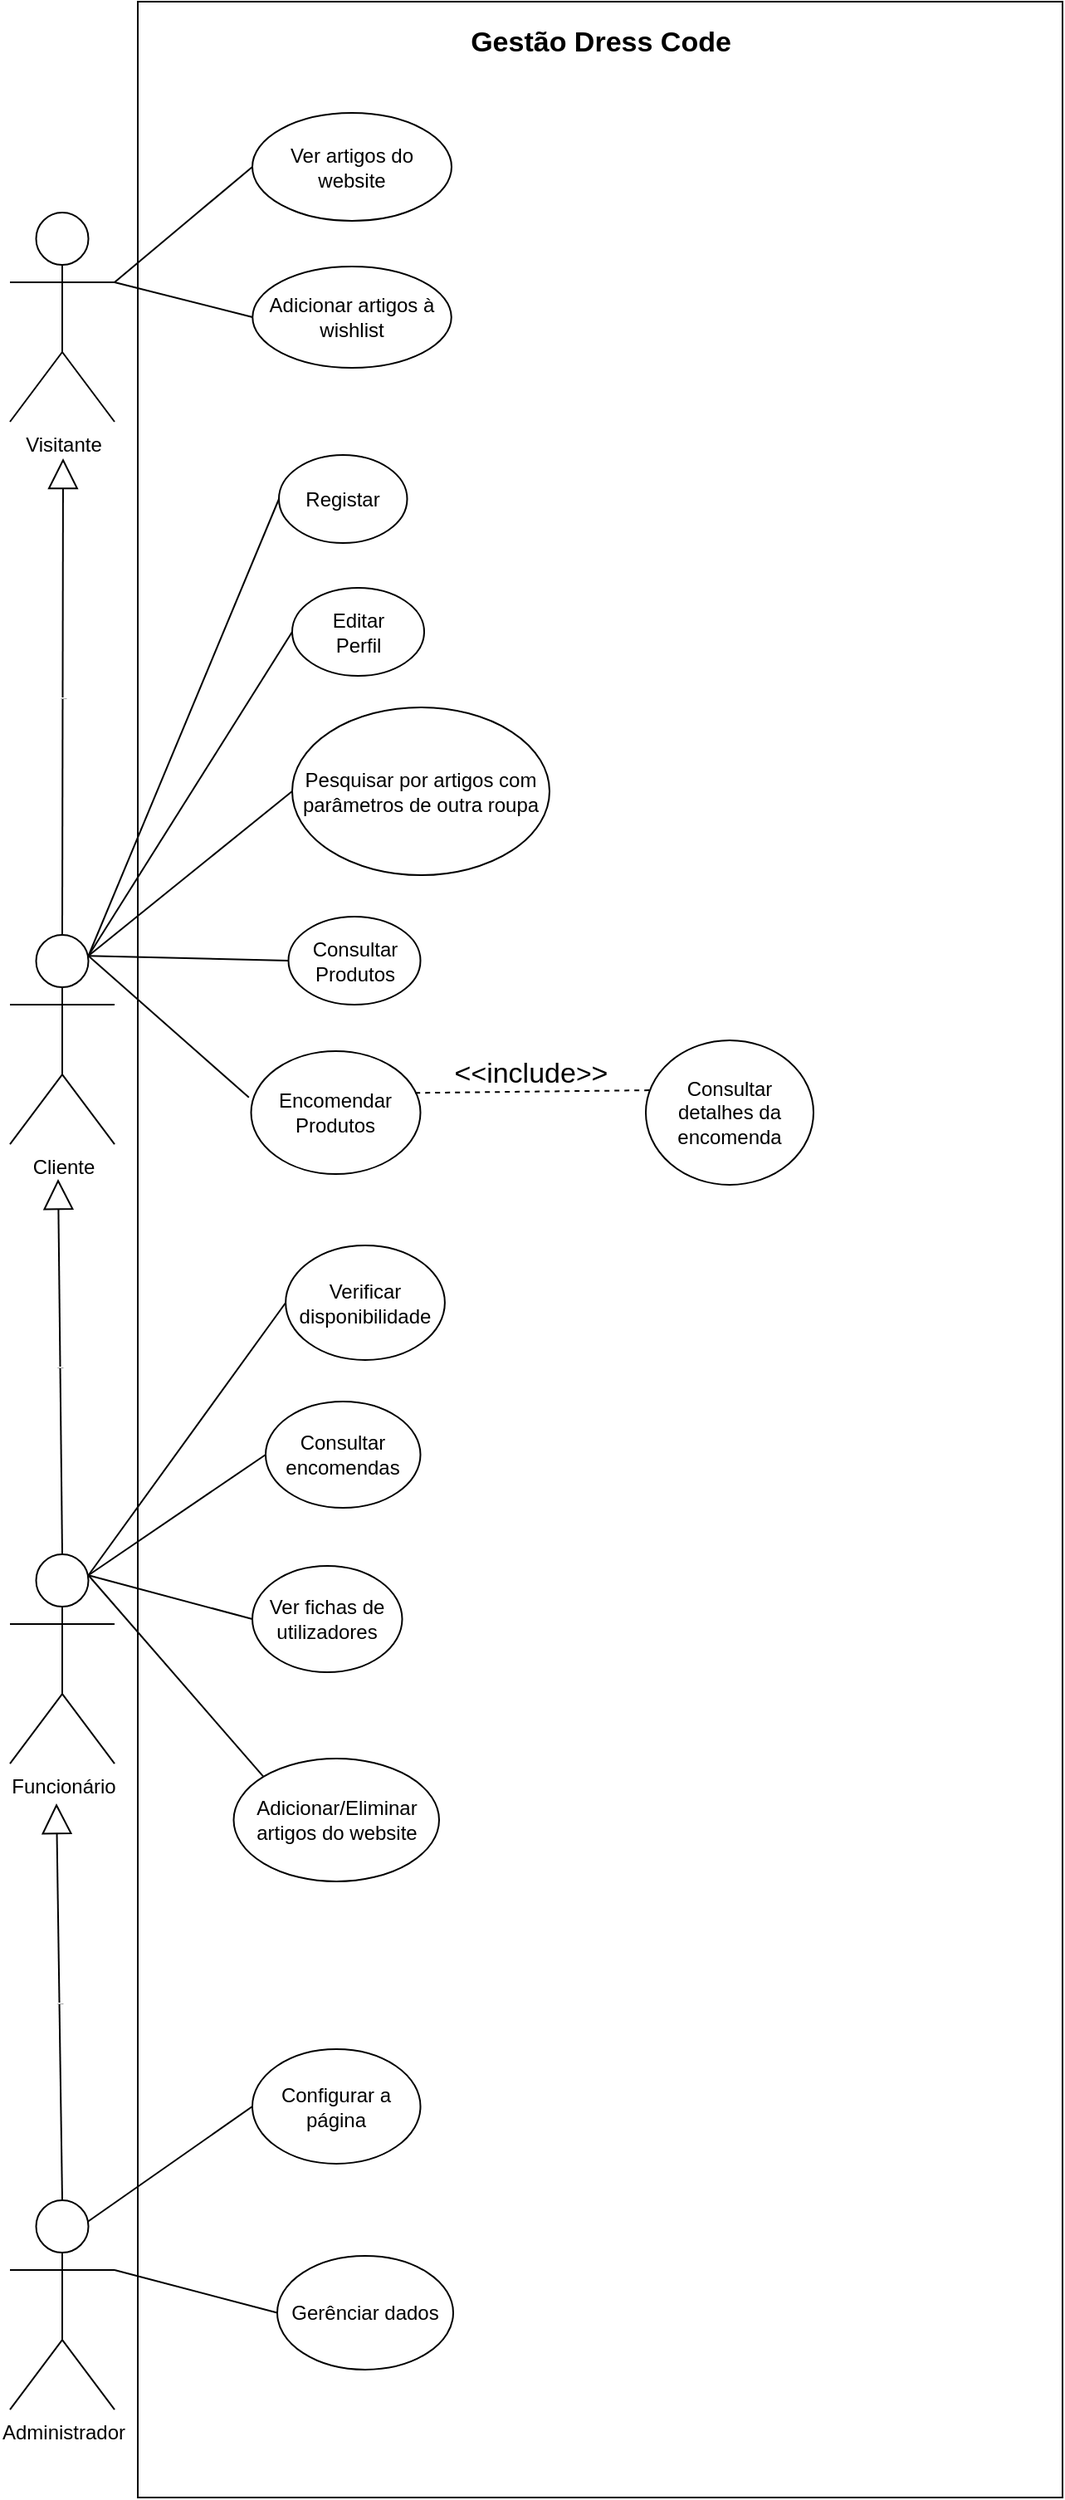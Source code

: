 <mxfile version="17.1.2" type="google"><diagram id="ccOVwTJLni_B6k8jklq0" name="Casos de Uso"><mxGraphModel grid="0" gridSize="10" guides="1" tooltips="1" connect="1" arrows="1" page="1" fold="1" pageScale="1" pageWidth="827" pageHeight="1169" background="#ffffff" math="0" shadow="0"><root><mxCell id="0"/><mxCell id="1" parent="0"/><mxCell id="IhjjagdQ4d-OvM7gtka2-1" value="" style="rounded=0;whiteSpace=wrap;html=1;" parent="1" vertex="1"><mxGeometry x="135" y="26" width="557" height="1503" as="geometry"/></mxCell><mxCell id="IhjjagdQ4d-OvM7gtka2-2" value="Funcionário&lt;br&gt;" style="shape=umlActor;verticalLabelPosition=bottom;verticalAlign=top;html=1;outlineConnect=0;" parent="1" vertex="1"><mxGeometry x="58" y="961.02" width="63" height="126" as="geometry"/></mxCell><mxCell id="IhjjagdQ4d-OvM7gtka2-3" value="Cliente" style="shape=umlActor;verticalLabelPosition=bottom;verticalAlign=top;html=1;outlineConnect=0;" parent="1" vertex="1"><mxGeometry x="58" y="588.02" width="63" height="126" as="geometry"/></mxCell><mxCell id="IhjjagdQ4d-OvM7gtka2-4" value="Administrador&lt;br&gt;" style="shape=umlActor;verticalLabelPosition=bottom;verticalAlign=top;html=1;outlineConnect=0;" parent="1" vertex="1"><mxGeometry x="58" y="1350.02" width="63" height="126" as="geometry"/></mxCell><mxCell id="IhjjagdQ4d-OvM7gtka2-5" value="Registar" style="ellipse;whiteSpace=wrap;html=1;" parent="1" vertex="1"><mxGeometry x="220" y="299" width="77.25" height="53" as="geometry"/></mxCell><mxCell id="IhjjagdQ4d-OvM7gtka2-6" value="" style="endArrow=none;html=1;rounded=0;exitX=0.75;exitY=0.1;exitDx=0;exitDy=0;exitPerimeter=0;entryX=0;entryY=0.5;entryDx=0;entryDy=0;" parent="1" source="IhjjagdQ4d-OvM7gtka2-3" target="IhjjagdQ4d-OvM7gtka2-5" edge="1"><mxGeometry width="50" height="50" relative="1" as="geometry"><mxPoint x="155" y="622.02" as="sourcePoint"/><mxPoint x="202.034" y="558" as="targetPoint"/></mxGeometry></mxCell><mxCell id="IhjjagdQ4d-OvM7gtka2-7" value="Encomendar&lt;br&gt;Produtos" style="ellipse;whiteSpace=wrap;html=1;" parent="1" vertex="1"><mxGeometry x="203.25" y="658" width="102" height="73.98" as="geometry"/></mxCell><mxCell id="IhjjagdQ4d-OvM7gtka2-9" value="&lt;b style=&quot;line-height: 1.2&quot;&gt;&lt;font style=&quot;font-size: 17px&quot;&gt;Gestão Dress Code&lt;/font&gt;&lt;/b&gt;" style="text;html=1;strokeColor=none;fillColor=none;align=center;verticalAlign=middle;whiteSpace=wrap;rounded=0;" parent="1" vertex="1"><mxGeometry x="334" y="36" width="160" height="30" as="geometry"/></mxCell><mxCell id="IhjjagdQ4d-OvM7gtka2-11" value="" style="endArrow=none;html=1;rounded=0;fontSize=17;exitX=0.75;exitY=0.1;exitDx=0;exitDy=0;exitPerimeter=0;entryX=-0.013;entryY=0.377;entryDx=0;entryDy=0;entryPerimeter=0;" parent="1" source="IhjjagdQ4d-OvM7gtka2-3" target="IhjjagdQ4d-OvM7gtka2-7" edge="1"><mxGeometry width="50" height="50" relative="1" as="geometry"><mxPoint x="155" y="687.02" as="sourcePoint"/><mxPoint x="205" y="637.02" as="targetPoint"/></mxGeometry></mxCell><mxCell id="IhjjagdQ4d-OvM7gtka2-12" value="Editar&lt;br&gt;Perfil" style="ellipse;whiteSpace=wrap;html=1;" parent="1" vertex="1"><mxGeometry x="228" y="379" width="79.5" height="53" as="geometry"/></mxCell><mxCell id="IhjjagdQ4d-OvM7gtka2-14" value="Consultar detalhes da&lt;br&gt;encomenda" style="ellipse;whiteSpace=wrap;html=1;" parent="1" vertex="1"><mxGeometry x="441" y="651.5" width="101" height="86.98" as="geometry"/></mxCell><mxCell id="IhjjagdQ4d-OvM7gtka2-16" value="" style="endArrow=none;dashed=1;html=1;rounded=0;fontSize=17;entryX=0.048;entryY=0.345;entryDx=0;entryDy=0;entryPerimeter=0;exitX=0.969;exitY=0.34;exitDx=0;exitDy=0;exitPerimeter=0;" parent="1" source="IhjjagdQ4d-OvM7gtka2-7" target="IhjjagdQ4d-OvM7gtka2-14" edge="1"><mxGeometry width="50" height="50" relative="1" as="geometry"><mxPoint x="292" y="213" as="sourcePoint"/><mxPoint x="342" y="163" as="targetPoint"/></mxGeometry></mxCell><mxCell id="IhjjagdQ4d-OvM7gtka2-17" value="&amp;lt;&lt;font style=&quot;font-size: 16px&quot;&gt;&amp;lt;&lt;/font&gt;include&lt;font style=&quot;font-size: 16px&quot;&gt;&amp;gt;&lt;/font&gt;&amp;gt;" style="text;html=1;strokeColor=none;fillColor=none;align=center;verticalAlign=middle;whiteSpace=wrap;rounded=0;fontSize=17;rotation=0;" parent="1" vertex="1"><mxGeometry x="329.5" y="660" width="84" height="23" as="geometry"/></mxCell><mxCell id="IhjjagdQ4d-OvM7gtka2-18" value="Consultar&lt;br&gt;Produtos" style="ellipse;whiteSpace=wrap;html=1;" parent="1" vertex="1"><mxGeometry x="225.75" y="577" width="79.5" height="53" as="geometry"/></mxCell><mxCell id="IhjjagdQ4d-OvM7gtka2-19" value="" style="endArrow=none;html=1;rounded=0;fontSize=16;entryX=0;entryY=0.5;entryDx=0;entryDy=0;exitX=0.75;exitY=0.1;exitDx=0;exitDy=0;exitPerimeter=0;" parent="1" source="IhjjagdQ4d-OvM7gtka2-3" target="IhjjagdQ4d-OvM7gtka2-12" edge="1"><mxGeometry width="50" height="50" relative="1" as="geometry"><mxPoint x="139" y="663.02" as="sourcePoint"/><mxPoint x="189" y="613.02" as="targetPoint"/></mxGeometry></mxCell><mxCell id="cnAyEao9ffWCqPPbkSO4-3" value="Configurar a página" style="ellipse;whiteSpace=wrap;html=1;" parent="1" vertex="1"><mxGeometry x="204" y="1259" width="101.25" height="69" as="geometry"/></mxCell><mxCell id="cnAyEao9ffWCqPPbkSO4-4" value="" style="endArrow=none;html=1;exitX=0.75;exitY=0.1;exitDx=0;exitDy=0;exitPerimeter=0;entryX=0;entryY=0.5;entryDx=0;entryDy=0;" parent="1" source="IhjjagdQ4d-OvM7gtka2-4" target="cnAyEao9ffWCqPPbkSO4-3" edge="1"><mxGeometry width="50" height="50" relative="1" as="geometry"><mxPoint x="420" y="1497.02" as="sourcePoint"/><mxPoint x="470" y="1447.02" as="targetPoint"/></mxGeometry></mxCell><mxCell id="cnAyEao9ffWCqPPbkSO4-5" value="Gerênciar dados" style="ellipse;whiteSpace=wrap;html=1;" parent="1" vertex="1"><mxGeometry x="219" y="1383.52" width="106" height="68.48" as="geometry"/></mxCell><mxCell id="cnAyEao9ffWCqPPbkSO4-6" value="Verificar disponibilidade" style="ellipse;whiteSpace=wrap;html=1;" parent="1" vertex="1"><mxGeometry x="224.07" y="775" width="95.87" height="69" as="geometry"/></mxCell><mxCell id="cnAyEao9ffWCqPPbkSO4-7" value="" style="endArrow=none;html=1;exitX=0.75;exitY=0.1;exitDx=0;exitDy=0;exitPerimeter=0;entryX=0;entryY=0.5;entryDx=0;entryDy=0;" parent="1" source="IhjjagdQ4d-OvM7gtka2-2" target="cnAyEao9ffWCqPPbkSO4-6" edge="1"><mxGeometry width="50" height="50" relative="1" as="geometry"><mxPoint x="420" y="858.02" as="sourcePoint"/><mxPoint x="470" y="808.02" as="targetPoint"/></mxGeometry></mxCell><mxCell id="cnAyEao9ffWCqPPbkSO4-8" value="" style="endArrow=none;html=1;exitX=1;exitY=0.333;exitDx=0;exitDy=0;exitPerimeter=0;entryX=0;entryY=0.5;entryDx=0;entryDy=0;" parent="1" source="IhjjagdQ4d-OvM7gtka2-4" target="cnAyEao9ffWCqPPbkSO4-5" edge="1"><mxGeometry width="50" height="50" relative="1" as="geometry"><mxPoint x="420" y="1490.02" as="sourcePoint"/><mxPoint x="470" y="1440.02" as="targetPoint"/></mxGeometry></mxCell><mxCell id="cnAyEao9ffWCqPPbkSO4-9" value="Consultar encomendas" style="ellipse;whiteSpace=wrap;html=1;" parent="1" vertex="1"><mxGeometry x="212" y="869" width="93.25" height="64" as="geometry"/></mxCell><mxCell id="cnAyEao9ffWCqPPbkSO4-11" value="" style="endArrow=none;html=1;exitX=0.75;exitY=0.1;exitDx=0;exitDy=0;exitPerimeter=0;entryX=0;entryY=0.5;entryDx=0;entryDy=0;" parent="1" source="IhjjagdQ4d-OvM7gtka2-2" target="cnAyEao9ffWCqPPbkSO4-9" edge="1"><mxGeometry width="50" height="50" relative="1" as="geometry"><mxPoint x="420" y="963.02" as="sourcePoint"/><mxPoint x="470" y="913.02" as="targetPoint"/></mxGeometry></mxCell><mxCell id="cnAyEao9ffWCqPPbkSO4-12" value="Ver fichas de utilizadores" style="ellipse;whiteSpace=wrap;html=1;" parent="1" vertex="1"><mxGeometry x="204" y="968" width="90.25" height="64" as="geometry"/></mxCell><mxCell id="cnAyEao9ffWCqPPbkSO4-13" value="" style="endArrow=none;html=1;exitX=0.75;exitY=0.1;exitDx=0;exitDy=0;exitPerimeter=0;entryX=0;entryY=0.5;entryDx=0;entryDy=0;" parent="1" source="IhjjagdQ4d-OvM7gtka2-2" target="cnAyEao9ffWCqPPbkSO4-12" edge="1"><mxGeometry width="50" height="50" relative="1" as="geometry"><mxPoint x="420" y="850.02" as="sourcePoint"/><mxPoint x="470" y="800.02" as="targetPoint"/></mxGeometry></mxCell><mxCell id="cnAyEao9ffWCqPPbkSO4-14" value="Adicionar/Eliminar artigos do website" style="ellipse;whiteSpace=wrap;html=1;" parent="1" vertex="1"><mxGeometry x="192.75" y="1084" width="123.75" height="73.98" as="geometry"/></mxCell><mxCell id="3" value="" style="endArrow=none;html=1;entryX=0;entryY=0;entryDx=0;entryDy=0;exitX=0.75;exitY=0.1;exitDx=0;exitDy=0;exitPerimeter=0;" parent="1" source="IhjjagdQ4d-OvM7gtka2-2" target="cnAyEao9ffWCqPPbkSO4-14" edge="1"><mxGeometry width="50" height="50" relative="1" as="geometry"><mxPoint x="127" y="1051.02" as="sourcePoint"/><mxPoint x="177" y="1001.02" as="targetPoint"/></mxGeometry></mxCell><mxCell id="lpoRtROx9iUJPAcO76Ek-7" value="Extends" style="endArrow=block;endSize=16;endFill=0;html=1;rounded=0;fontSize=1;exitX=0.5;exitY=0;exitDx=0;exitDy=0;exitPerimeter=0;" parent="1" source="IhjjagdQ4d-OvM7gtka2-2" edge="1"><mxGeometry width="160" relative="1" as="geometry"><mxPoint x="84" y="941.02" as="sourcePoint"/><mxPoint x="87" y="735.02" as="targetPoint"/></mxGeometry></mxCell><mxCell id="lpoRtROx9iUJPAcO76Ek-8" value="Extends" style="endArrow=block;endSize=16;endFill=0;html=1;rounded=0;fontSize=1;exitX=0.5;exitY=0;exitDx=0;exitDy=0;exitPerimeter=0;" parent="1" source="IhjjagdQ4d-OvM7gtka2-4" edge="1"><mxGeometry width="160" relative="1" as="geometry"><mxPoint x="67" y="1298.02" as="sourcePoint"/><mxPoint x="86" y="1111.02" as="targetPoint"/></mxGeometry></mxCell><mxCell id="lpoRtROx9iUJPAcO76Ek-10" value="Visitante" style="shape=umlActor;verticalLabelPosition=bottom;verticalAlign=top;html=1;outlineConnect=0;" parent="1" vertex="1"><mxGeometry x="58" y="153" width="63" height="126" as="geometry"/></mxCell><mxCell id="lpoRtROx9iUJPAcO76Ek-12" value="Extends" style="endArrow=block;endSize=16;endFill=0;html=1;rounded=0;fontSize=1;exitX=0.5;exitY=0;exitDx=0;exitDy=0;exitPerimeter=0;" parent="1" source="IhjjagdQ4d-OvM7gtka2-3" edge="1"><mxGeometry width="160" relative="1" as="geometry"><mxPoint x="42" y="400" as="sourcePoint"/><mxPoint x="90" y="301" as="targetPoint"/></mxGeometry></mxCell><mxCell id="lpoRtROx9iUJPAcO76Ek-13" value="Ver artigos do website" style="ellipse;whiteSpace=wrap;html=1;fontSize=12;" parent="1" vertex="1"><mxGeometry x="204" y="93" width="120" height="65" as="geometry"/></mxCell><mxCell id="lpoRtROx9iUJPAcO76Ek-14" value="" style="endArrow=none;html=1;rounded=0;exitX=1;exitY=0.333;exitDx=0;exitDy=0;exitPerimeter=0;entryX=0;entryY=0.5;entryDx=0;entryDy=0;" parent="1" source="lpoRtROx9iUJPAcO76Ek-10" target="lpoRtROx9iUJPAcO76Ek-13" edge="1"><mxGeometry width="50" height="50" relative="1" as="geometry"><mxPoint x="42" y="93" as="sourcePoint"/><mxPoint x="138.784" y="50.38" as="targetPoint"/></mxGeometry></mxCell><mxCell id="lpoRtROx9iUJPAcO76Ek-15" value="" style="endArrow=none;html=1;rounded=0;fontSize=16;entryX=0;entryY=0.5;entryDx=0;entryDy=0;exitX=0.75;exitY=0.1;exitDx=0;exitDy=0;exitPerimeter=0;" parent="1" source="IhjjagdQ4d-OvM7gtka2-3" target="IhjjagdQ4d-OvM7gtka2-18" edge="1"><mxGeometry width="50" height="50" relative="1" as="geometry"><mxPoint x="50" y="529" as="sourcePoint"/><mxPoint x="256.75" y="512.88" as="targetPoint"/></mxGeometry></mxCell><mxCell id="7" value="Adicionar artigos à wishlist" style="ellipse;whiteSpace=wrap;html=1;" parent="1" vertex="1"><mxGeometry x="204.13" y="185.5" width="119.75" height="61" as="geometry"/></mxCell><mxCell id="8" value="" style="endArrow=none;html=1;exitX=1;exitY=0.333;exitDx=0;exitDy=0;exitPerimeter=0;entryX=0;entryY=0.5;entryDx=0;entryDy=0;" parent="1" source="lpoRtROx9iUJPAcO76Ek-10" target="7" edge="1"><mxGeometry width="50" height="50" relative="1" as="geometry"><mxPoint x="388" y="310" as="sourcePoint"/><mxPoint x="438" y="260" as="targetPoint"/></mxGeometry></mxCell><mxCell id="9" value="Pesquisar por artigos com parâmetros de outra roupa" style="ellipse;whiteSpace=wrap;html=1;" parent="1" vertex="1"><mxGeometry x="228" y="451" width="155" height="101" as="geometry"/></mxCell><mxCell id="12" value="" style="endArrow=none;html=1;exitX=0.75;exitY=0.1;exitDx=0;exitDy=0;exitPerimeter=0;entryX=0;entryY=0.5;entryDx=0;entryDy=0;" parent="1" source="IhjjagdQ4d-OvM7gtka2-3" target="9" edge="1"><mxGeometry width="50" height="50" relative="1" as="geometry"><mxPoint x="388" y="596" as="sourcePoint"/><mxPoint x="438" y="546" as="targetPoint"/></mxGeometry></mxCell></root></mxGraphModel></diagram></mxfile>
